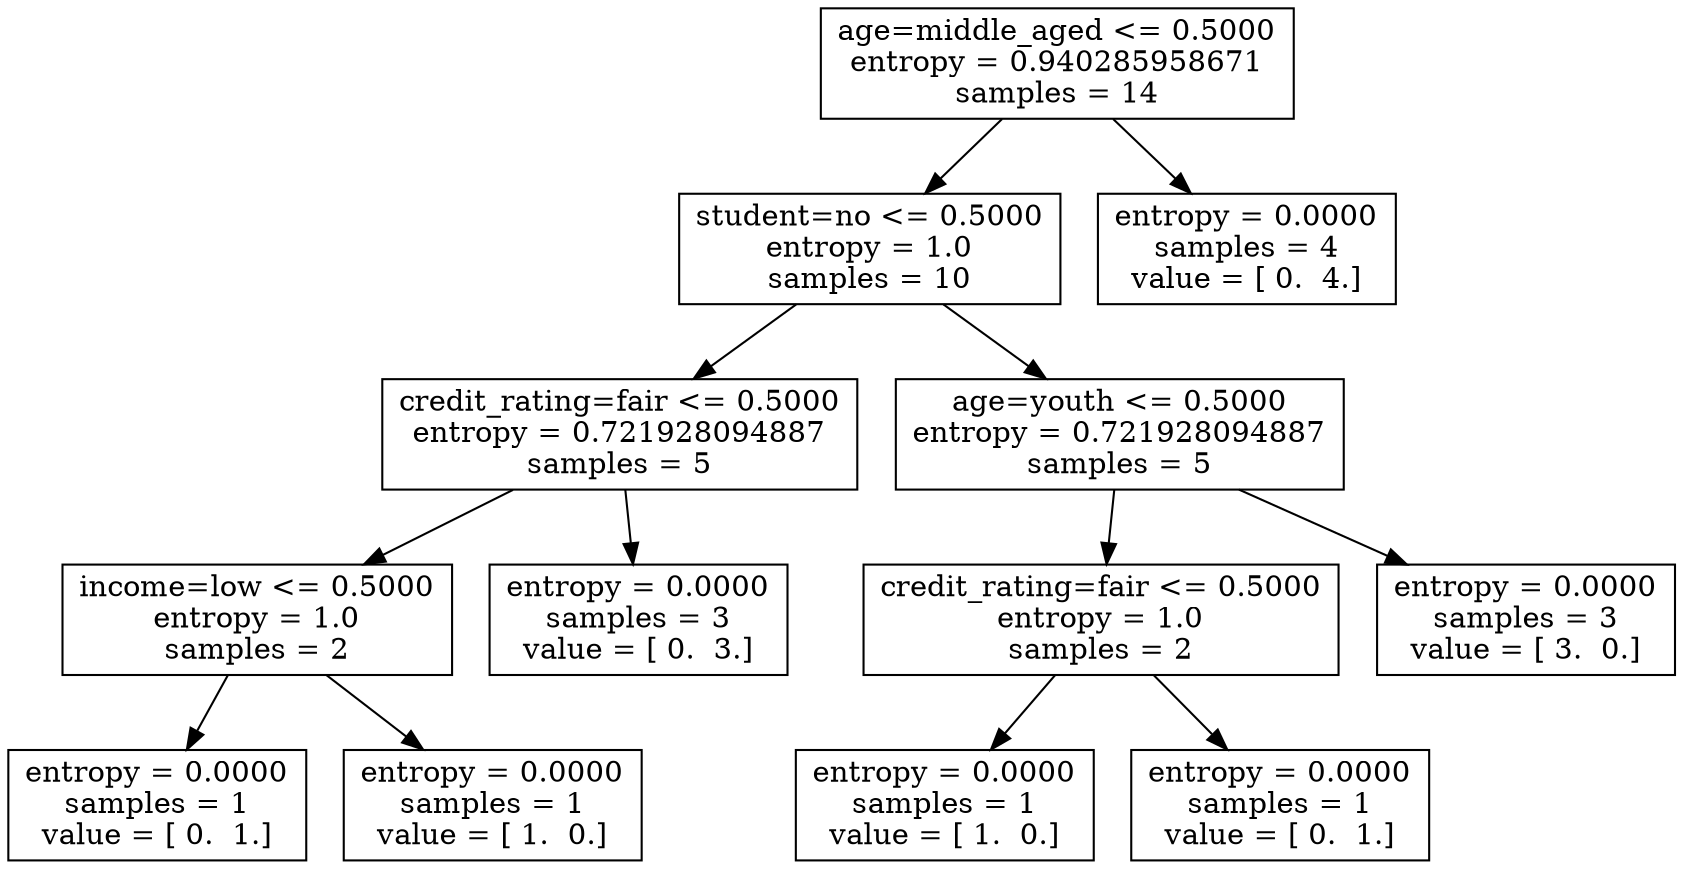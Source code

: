 digraph Tree {
0 [label="age=middle_aged <= 0.5000\nentropy = 0.940285958671\nsamples = 14", shape="box"] ;
1 [label="student=no <= 0.5000\nentropy = 1.0\nsamples = 10", shape="box"] ;
0 -> 1 ;
2 [label="credit_rating=fair <= 0.5000\nentropy = 0.721928094887\nsamples = 5", shape="box"] ;
1 -> 2 ;
3 [label="income=low <= 0.5000\nentropy = 1.0\nsamples = 2", shape="box"] ;
2 -> 3 ;
4 [label="entropy = 0.0000\nsamples = 1\nvalue = [ 0.  1.]", shape="box"] ;
3 -> 4 ;
5 [label="entropy = 0.0000\nsamples = 1\nvalue = [ 1.  0.]", shape="box"] ;
3 -> 5 ;
6 [label="entropy = 0.0000\nsamples = 3\nvalue = [ 0.  3.]", shape="box"] ;
2 -> 6 ;
7 [label="age=youth <= 0.5000\nentropy = 0.721928094887\nsamples = 5", shape="box"] ;
1 -> 7 ;
8 [label="credit_rating=fair <= 0.5000\nentropy = 1.0\nsamples = 2", shape="box"] ;
7 -> 8 ;
9 [label="entropy = 0.0000\nsamples = 1\nvalue = [ 1.  0.]", shape="box"] ;
8 -> 9 ;
10 [label="entropy = 0.0000\nsamples = 1\nvalue = [ 0.  1.]", shape="box"] ;
8 -> 10 ;
11 [label="entropy = 0.0000\nsamples = 3\nvalue = [ 3.  0.]", shape="box"] ;
7 -> 11 ;
12 [label="entropy = 0.0000\nsamples = 4\nvalue = [ 0.  4.]", shape="box"] ;
0 -> 12 ;
}